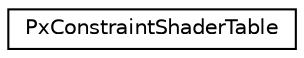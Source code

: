 digraph "Graphical Class Hierarchy"
{
  edge [fontname="Helvetica",fontsize="10",labelfontname="Helvetica",labelfontsize="10"];
  node [fontname="Helvetica",fontsize="10",shape=record];
  rankdir="LR";
  Node0 [label="PxConstraintShaderTable",height=0.2,width=0.4,color="black", fillcolor="white", style="filled",URL="$structPxConstraintShaderTable.html"];
}
